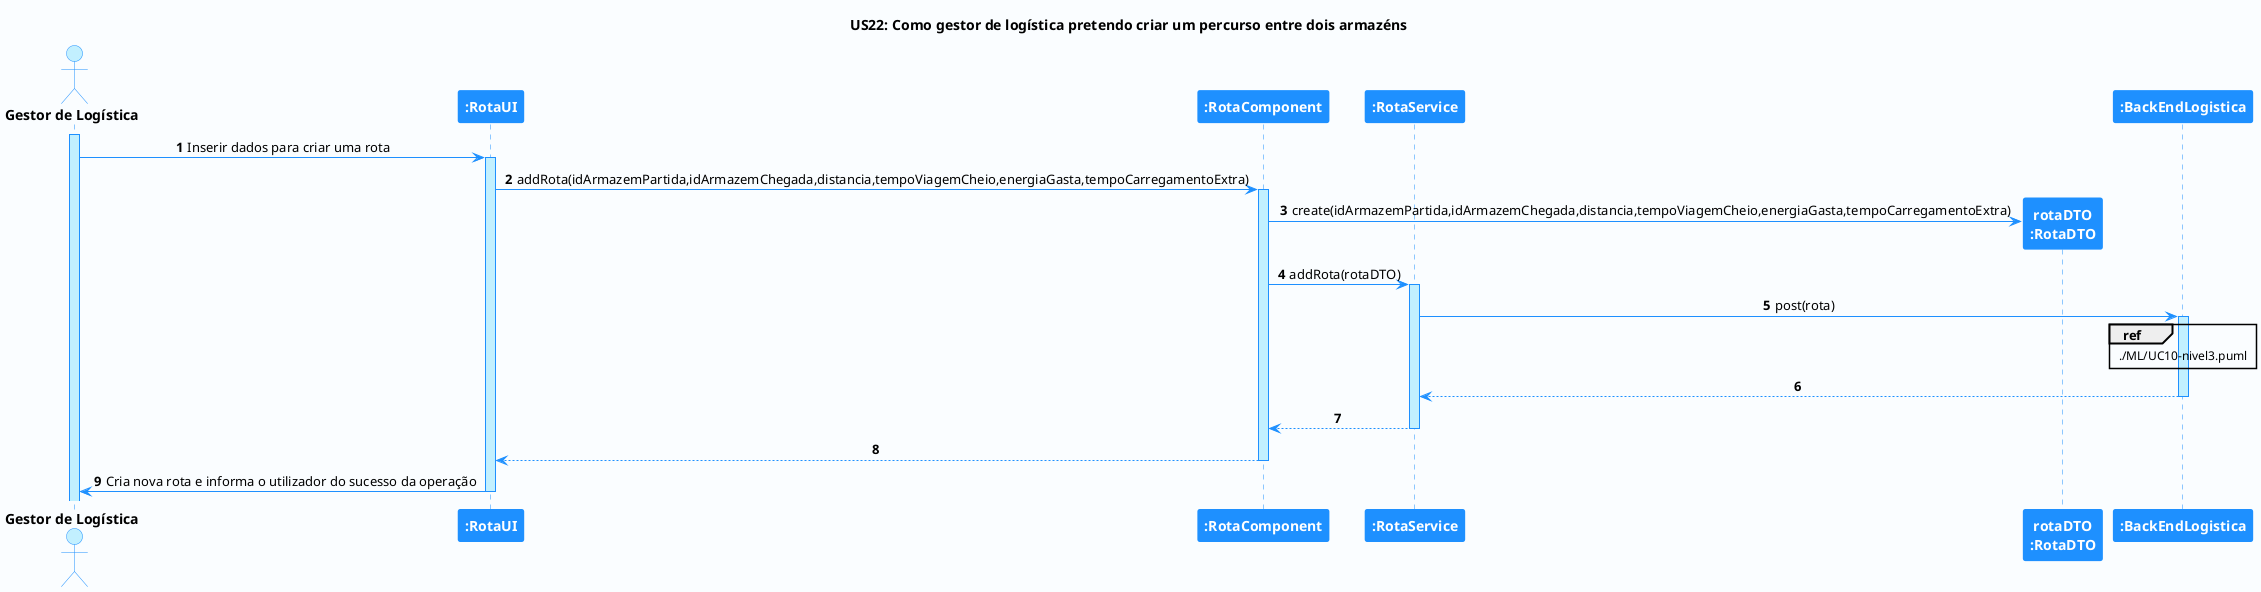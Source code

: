@startuml hello

'-Style----------------------------------------------------------------------------------------------------------------

autonumber

skinparam DefaultTextAlignment center

skinparam BackgroundColor #fafdff

skinparam sequence {
    LifeLineBorderColor DodgerBlue
    LifeLineBackgroundColor APPLICATION

    ActorBackgroundColor APPLICATION
    ActorBorderColor DodgerBlue

    BackgroundColor #FFFFFF
    ArrowColor DodgerBlue
    BorderColor DodgerBlue

    ParticipantBackgroundColor DodgerBlue
    ParticipantFontColor #FFFFFF
    ParticipantBorderColor DodgerBlue

    GroupBorderColor #082642
    GroupBackgroundColor APPLICATION
}

skinparam note {
    LifeLineBorderColor DodgerBlue
    LifeLineBackgroundColor APPLICATION

    ActorBackgroundColor APPLICATION
    ActorBorderColor DodgerBlue

    BackgroundColor #FFFFFF
    ArrowColor DodgerBlue
    BorderColor DodgerBlue

    ParticipantBackgroundColor DodgerBlue
    ParticipantFontColor #FFFFFF
    ParticipantBorderColor DodgerBlue

    GroupBorderColor #082642
    GroupBackgroundColor APPLICATION
}

'-Title----------------------------------------------------------------------------------------------------------------

title US22: Como gestor de logística pretendo criar um percurso entre dois armazéns

'-Actors/Participants--------------------------------------------------------------------------------------------------

actor "<b>Gestor de Logística" as GL
participant "<b>:RotaUI" as RUI
participant "<b>:RotaComponent" as RC
participant "<b>:RotaService" as RS
participant "<b>rotaDTO\n<b>:RotaDTO" as RDTO
participant "<b>:BackEndLogistica" as AL


'-Associations---------------------------------------------------------------------------------------------------------

activate GL

GL -> RUI: Inserir dados para criar uma rota
activate RUI
RUI -> RC: addRota(idArmazemPartida,idArmazemChegada,distancia,tempoViagemCheio,energiaGasta,tempoCarregamentoExtra)
activate RC
RC -> RDTO** : create(idArmazemPartida,idArmazemChegada,distancia,tempoViagemCheio,energiaGasta,tempoCarregamentoExtra)
RC -> RS : addRota(rotaDTO)
activate RS
RS -> AL : post(rota)

ref over AL
 ./ML/UC10-nivel3.puml
end ref
activate AL
AL --> RS
deactivate AL
RS --> RC
deactivate RS
RC --> RUI
deactivate RC
deactivate RS
RUI -> GL: Cria nova rota e informa o utilizador do sucesso da operação
deactivate AL
deactivate RUI

'----------------------------------------------------------------------------------------------------------------------

@enduml